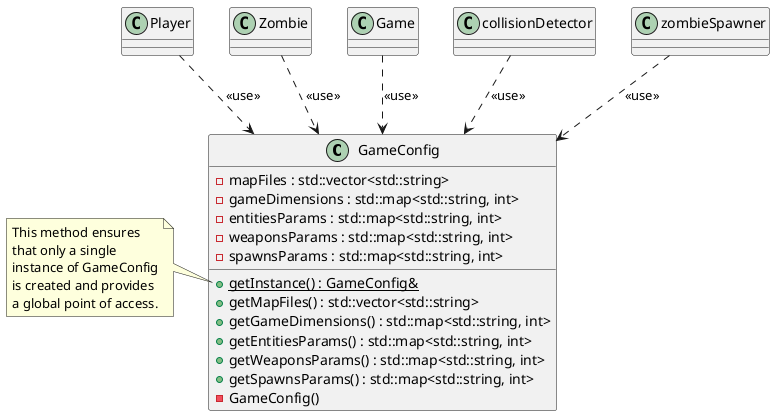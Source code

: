 @startuml
class GameConfig {
    - mapFiles : std::vector<std::string>
    - gameDimensions : std::map<std::string, int>
    - entitiesParams : std::map<std::string, int>
    - weaponsParams : std::map<std::string, int>
    - spawnsParams : std::map<std::string, int>
    + {static} getInstance() : GameConfig&
    + getMapFiles() : std::vector<std::string>
    + getGameDimensions() : std::map<std::string, int>
    + getEntitiesParams() : std::map<std::string, int>
    + getWeaponsParams() : std::map<std::string, int>
    + getSpawnsParams() : std::map<std::string, int>
    - GameConfig()
}

note left of GameConfig::getInstance
  This method ensures
  that only a single 
  instance of GameConfig
  is created and provides
  a global point of access.
end note

Player ..> GameConfig : <<use>>
Zombie ..> GameConfig : <<use>>
Game ..> GameConfig : <<use>>
collisionDetector ..> GameConfig : <<use>>
zombieSpawner ..> GameConfig : <<use>>

@enduml
